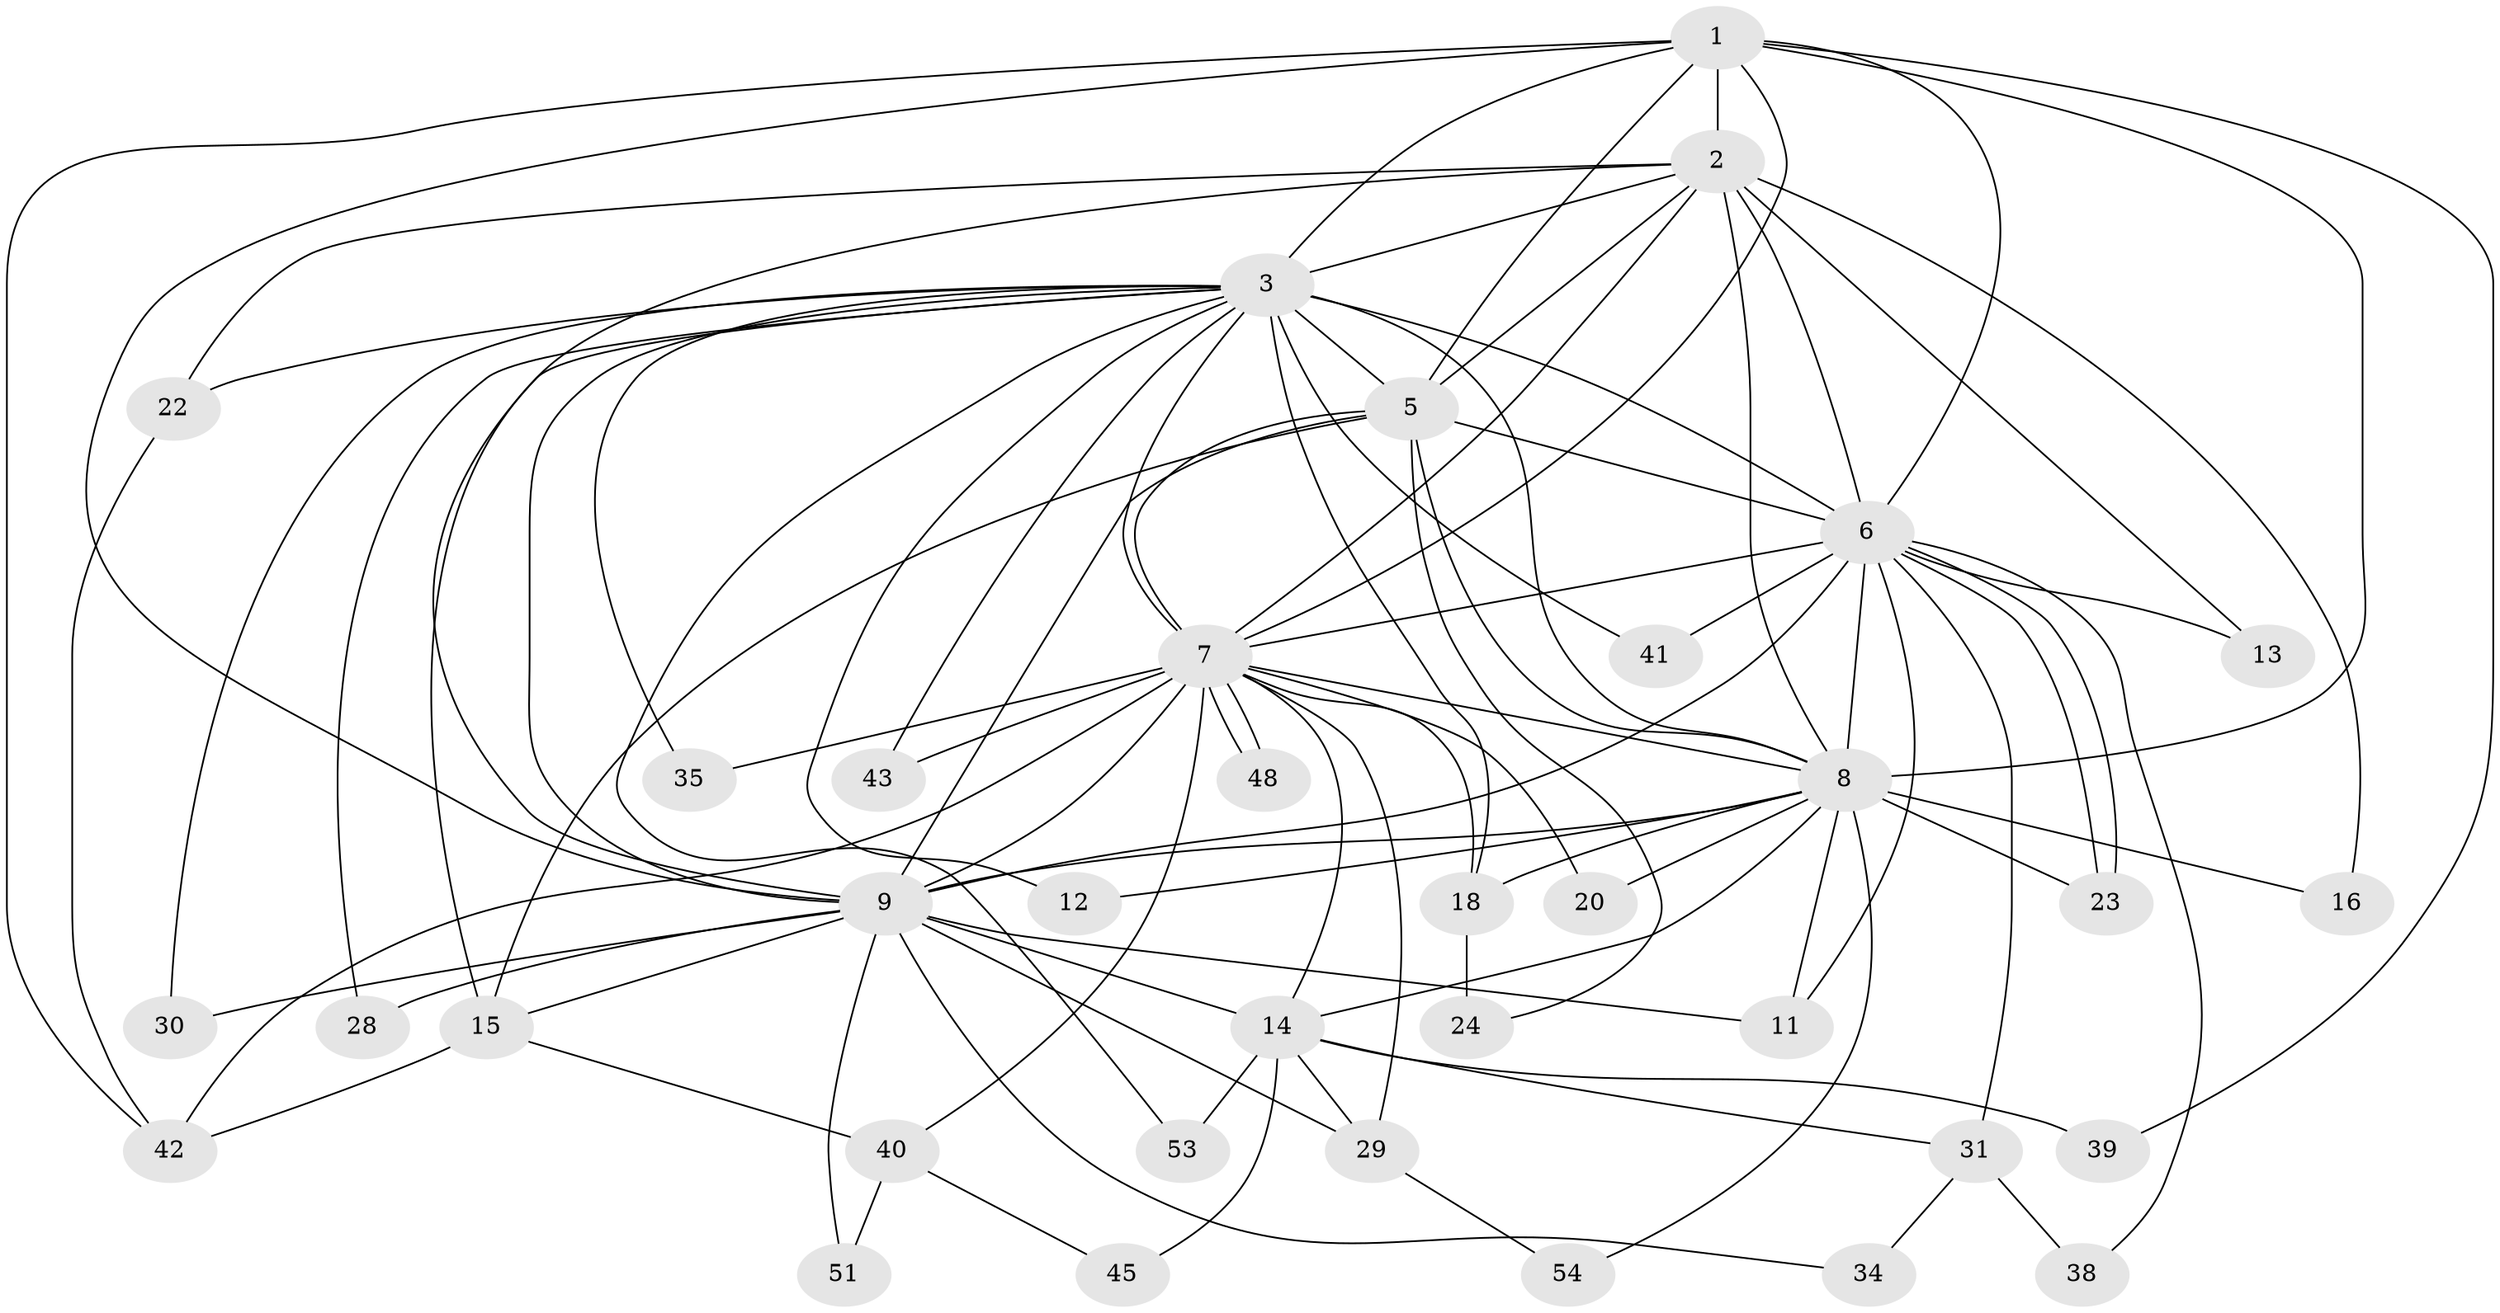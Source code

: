 // original degree distribution, {11: 0.018518518518518517, 13: 0.018518518518518517, 12: 0.05555555555555555, 17: 0.05555555555555555, 19: 0.018518518518518517, 18: 0.018518518518518517, 4: 0.12962962962962962, 2: 0.5370370370370371, 7: 0.018518518518518517, 3: 0.09259259259259259, 5: 0.037037037037037035}
// Generated by graph-tools (version 1.1) at 2025/41/03/06/25 10:41:34]
// undirected, 36 vertices, 92 edges
graph export_dot {
graph [start="1"]
  node [color=gray90,style=filled];
  1 [super="+49"];
  2 [super="+27"];
  3 [super="+4"];
  5 [super="+19"];
  6 [super="+37"];
  7 [super="+21"];
  8 [super="+10"];
  9 [super="+25"];
  11 [super="+17"];
  12;
  13;
  14 [super="+26"];
  15 [super="+32"];
  16;
  18 [super="+50"];
  20;
  22 [super="+33"];
  23 [super="+47"];
  24 [super="+44"];
  28;
  29 [super="+46"];
  30;
  31 [super="+36"];
  34;
  35;
  38;
  39;
  40;
  41;
  42 [super="+52"];
  43;
  45;
  48;
  51;
  53;
  54;
  1 -- 2;
  1 -- 3 [weight=2];
  1 -- 5;
  1 -- 6;
  1 -- 7;
  1 -- 8 [weight=2];
  1 -- 9;
  1 -- 39;
  1 -- 42;
  2 -- 3 [weight=2];
  2 -- 5;
  2 -- 6;
  2 -- 7;
  2 -- 8 [weight=3];
  2 -- 9;
  2 -- 13;
  2 -- 16;
  2 -- 22;
  3 -- 5 [weight=2];
  3 -- 6 [weight=2];
  3 -- 7 [weight=2];
  3 -- 8 [weight=4];
  3 -- 9 [weight=2];
  3 -- 12;
  3 -- 35;
  3 -- 53;
  3 -- 41;
  3 -- 43;
  3 -- 15;
  3 -- 18;
  3 -- 22;
  3 -- 28;
  3 -- 30;
  5 -- 6;
  5 -- 7;
  5 -- 8 [weight=3];
  5 -- 9;
  5 -- 15;
  5 -- 24;
  6 -- 7;
  6 -- 8 [weight=2];
  6 -- 9;
  6 -- 13;
  6 -- 23;
  6 -- 23;
  6 -- 31;
  6 -- 38;
  6 -- 41;
  6 -- 11 [weight=2];
  7 -- 8 [weight=3];
  7 -- 9;
  7 -- 20;
  7 -- 29;
  7 -- 35;
  7 -- 40;
  7 -- 43;
  7 -- 48;
  7 -- 48;
  7 -- 42;
  7 -- 14;
  7 -- 18;
  8 -- 9 [weight=2];
  8 -- 20;
  8 -- 54;
  8 -- 11;
  8 -- 12;
  8 -- 14;
  8 -- 16;
  8 -- 18;
  8 -- 23;
  9 -- 11 [weight=2];
  9 -- 14;
  9 -- 28;
  9 -- 29;
  9 -- 30;
  9 -- 34;
  9 -- 51;
  9 -- 15;
  14 -- 31 [weight=2];
  14 -- 39;
  14 -- 45;
  14 -- 53;
  14 -- 29;
  15 -- 42;
  15 -- 40;
  18 -- 24 [weight=2];
  22 -- 42;
  29 -- 54;
  31 -- 34;
  31 -- 38;
  40 -- 45;
  40 -- 51;
}

